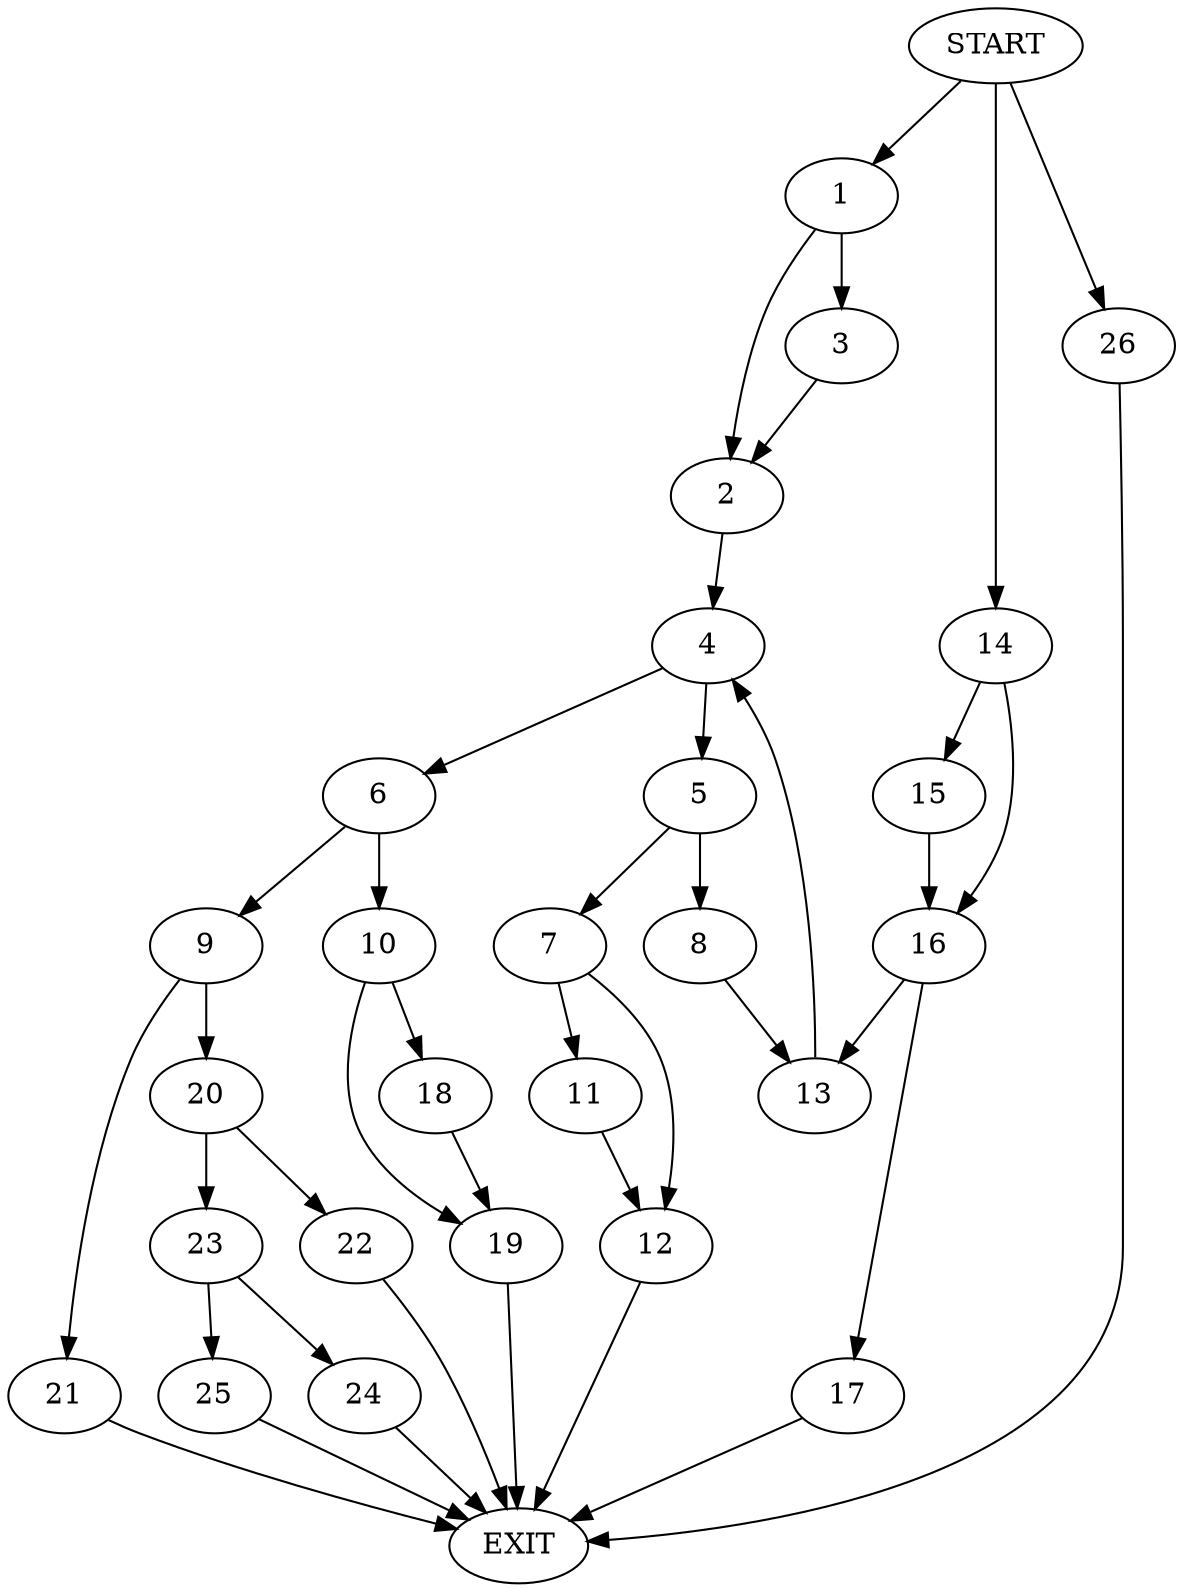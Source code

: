 digraph {
0 [label="START"]
27 [label="EXIT"]
0 -> 1
1 -> 2
1 -> 3
3 -> 2
2 -> 4
4 -> 5
4 -> 6
5 -> 7
5 -> 8
6 -> 9
6 -> 10
7 -> 11
7 -> 12
8 -> 13
12 -> 27
11 -> 12
13 -> 4
0 -> 14
14 -> 15
14 -> 16
15 -> 16
16 -> 17
16 -> 13
17 -> 27
10 -> 18
10 -> 19
9 -> 20
9 -> 21
19 -> 27
18 -> 19
21 -> 27
20 -> 22
20 -> 23
23 -> 24
23 -> 25
22 -> 27
24 -> 27
25 -> 27
0 -> 26
26 -> 27
}
